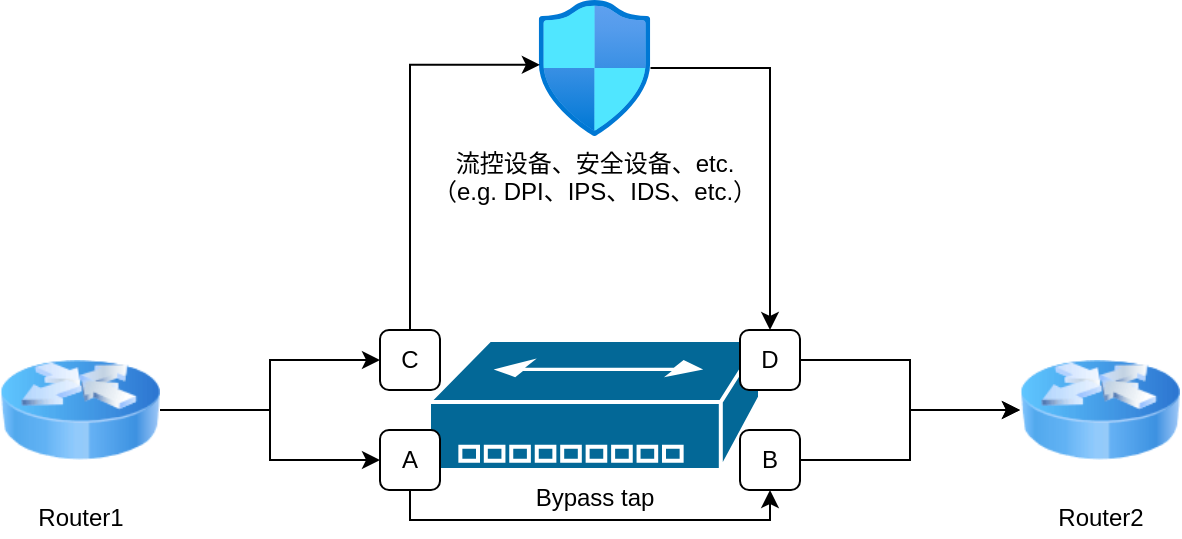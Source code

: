 <mxfile version="24.0.1" type="github">
  <diagram name="第 1 页" id="XQGc3e6iFTo0TtikxGPw">
    <mxGraphModel dx="989" dy="509" grid="1" gridSize="10" guides="1" tooltips="1" connect="1" arrows="1" fold="1" page="1" pageScale="1" pageWidth="827" pageHeight="1169" math="0" shadow="0">
      <root>
        <mxCell id="0" />
        <mxCell id="1" parent="0" />
        <mxCell id="24TF69uvAYoCYiL5ALOf-15" value="" style="edgeStyle=orthogonalEdgeStyle;rounded=0;orthogonalLoop=1;jettySize=auto;html=1;entryX=0;entryY=0.5;entryDx=0;entryDy=0;" edge="1" parent="1" source="24TF69uvAYoCYiL5ALOf-2" target="24TF69uvAYoCYiL5ALOf-11">
          <mxGeometry relative="1" as="geometry" />
        </mxCell>
        <mxCell id="24TF69uvAYoCYiL5ALOf-16" style="edgeStyle=orthogonalEdgeStyle;rounded=0;orthogonalLoop=1;jettySize=auto;html=1;entryX=0;entryY=0.5;entryDx=0;entryDy=0;" edge="1" parent="1" source="24TF69uvAYoCYiL5ALOf-2" target="24TF69uvAYoCYiL5ALOf-12">
          <mxGeometry relative="1" as="geometry" />
        </mxCell>
        <mxCell id="24TF69uvAYoCYiL5ALOf-2" value="Router1" style="image;html=1;image=img/lib/clip_art/networking/Router_Icon_128x128.png" vertex="1" parent="1">
          <mxGeometry x="80" y="545" width="80" height="80" as="geometry" />
        </mxCell>
        <mxCell id="24TF69uvAYoCYiL5ALOf-3" value="Router2" style="image;html=1;image=img/lib/clip_art/networking/Router_Icon_128x128.png" vertex="1" parent="1">
          <mxGeometry x="590" y="545" width="80" height="80" as="geometry" />
        </mxCell>
        <mxCell id="24TF69uvAYoCYiL5ALOf-21" style="edgeStyle=orthogonalEdgeStyle;rounded=0;orthogonalLoop=1;jettySize=auto;html=1;entryX=0.5;entryY=0;entryDx=0;entryDy=0;" edge="1" parent="1" source="24TF69uvAYoCYiL5ALOf-9" target="24TF69uvAYoCYiL5ALOf-14">
          <mxGeometry relative="1" as="geometry" />
        </mxCell>
        <mxCell id="24TF69uvAYoCYiL5ALOf-9" value="流控设备、安全设备、etc.&lt;div&gt;（e.g. DPI、IPS、IDS、etc.）&lt;/div&gt;" style="image;aspect=fixed;html=1;points=[];align=center;fontSize=12;image=img/lib/azure2/networking/Network_Security_Groups.svg;" vertex="1" parent="1">
          <mxGeometry x="349.25" y="380" width="56.0" height="68" as="geometry" />
        </mxCell>
        <mxCell id="24TF69uvAYoCYiL5ALOf-10" value="Bypass tap" style="shape=mxgraph.cisco.hubs_and_gateways.small_hub;sketch=0;html=1;pointerEvents=1;dashed=0;fillColor=#036897;strokeColor=#ffffff;strokeWidth=2;verticalLabelPosition=bottom;verticalAlign=top;align=center;outlineConnect=0;" vertex="1" parent="1">
          <mxGeometry x="294.5" y="550" width="165.5" height="65" as="geometry" />
        </mxCell>
        <mxCell id="24TF69uvAYoCYiL5ALOf-11" value="C" style="rounded=1;whiteSpace=wrap;html=1;" vertex="1" parent="1">
          <mxGeometry x="270" y="545" width="30" height="30" as="geometry" />
        </mxCell>
        <mxCell id="24TF69uvAYoCYiL5ALOf-22" style="edgeStyle=orthogonalEdgeStyle;rounded=0;orthogonalLoop=1;jettySize=auto;html=1;entryX=0.5;entryY=1;entryDx=0;entryDy=0;" edge="1" parent="1" source="24TF69uvAYoCYiL5ALOf-12" target="24TF69uvAYoCYiL5ALOf-13">
          <mxGeometry relative="1" as="geometry">
            <mxPoint x="285" y="660" as="targetPoint" />
            <Array as="points">
              <mxPoint x="285" y="640" />
              <mxPoint x="465" y="640" />
            </Array>
          </mxGeometry>
        </mxCell>
        <mxCell id="24TF69uvAYoCYiL5ALOf-12" value="A" style="rounded=1;whiteSpace=wrap;html=1;" vertex="1" parent="1">
          <mxGeometry x="270" y="595" width="30" height="30" as="geometry" />
        </mxCell>
        <mxCell id="24TF69uvAYoCYiL5ALOf-19" style="edgeStyle=orthogonalEdgeStyle;rounded=0;orthogonalLoop=1;jettySize=auto;html=1;entryX=0;entryY=0.5;entryDx=0;entryDy=0;" edge="1" parent="1" source="24TF69uvAYoCYiL5ALOf-13" target="24TF69uvAYoCYiL5ALOf-3">
          <mxGeometry relative="1" as="geometry" />
        </mxCell>
        <mxCell id="24TF69uvAYoCYiL5ALOf-13" value="B" style="rounded=1;whiteSpace=wrap;html=1;" vertex="1" parent="1">
          <mxGeometry x="450" y="595" width="30" height="30" as="geometry" />
        </mxCell>
        <mxCell id="24TF69uvAYoCYiL5ALOf-18" style="edgeStyle=orthogonalEdgeStyle;rounded=0;orthogonalLoop=1;jettySize=auto;html=1;" edge="1" parent="1" source="24TF69uvAYoCYiL5ALOf-14" target="24TF69uvAYoCYiL5ALOf-3">
          <mxGeometry relative="1" as="geometry" />
        </mxCell>
        <mxCell id="24TF69uvAYoCYiL5ALOf-14" value="D" style="rounded=1;whiteSpace=wrap;html=1;" vertex="1" parent="1">
          <mxGeometry x="450" y="545" width="30" height="30" as="geometry" />
        </mxCell>
        <mxCell id="24TF69uvAYoCYiL5ALOf-20" style="edgeStyle=orthogonalEdgeStyle;rounded=0;orthogonalLoop=1;jettySize=auto;html=1;entryX=0.012;entryY=0.476;entryDx=0;entryDy=0;entryPerimeter=0;" edge="1" parent="1" source="24TF69uvAYoCYiL5ALOf-11" target="24TF69uvAYoCYiL5ALOf-9">
          <mxGeometry relative="1" as="geometry">
            <Array as="points">
              <mxPoint x="285" y="412" />
            </Array>
          </mxGeometry>
        </mxCell>
      </root>
    </mxGraphModel>
  </diagram>
</mxfile>
